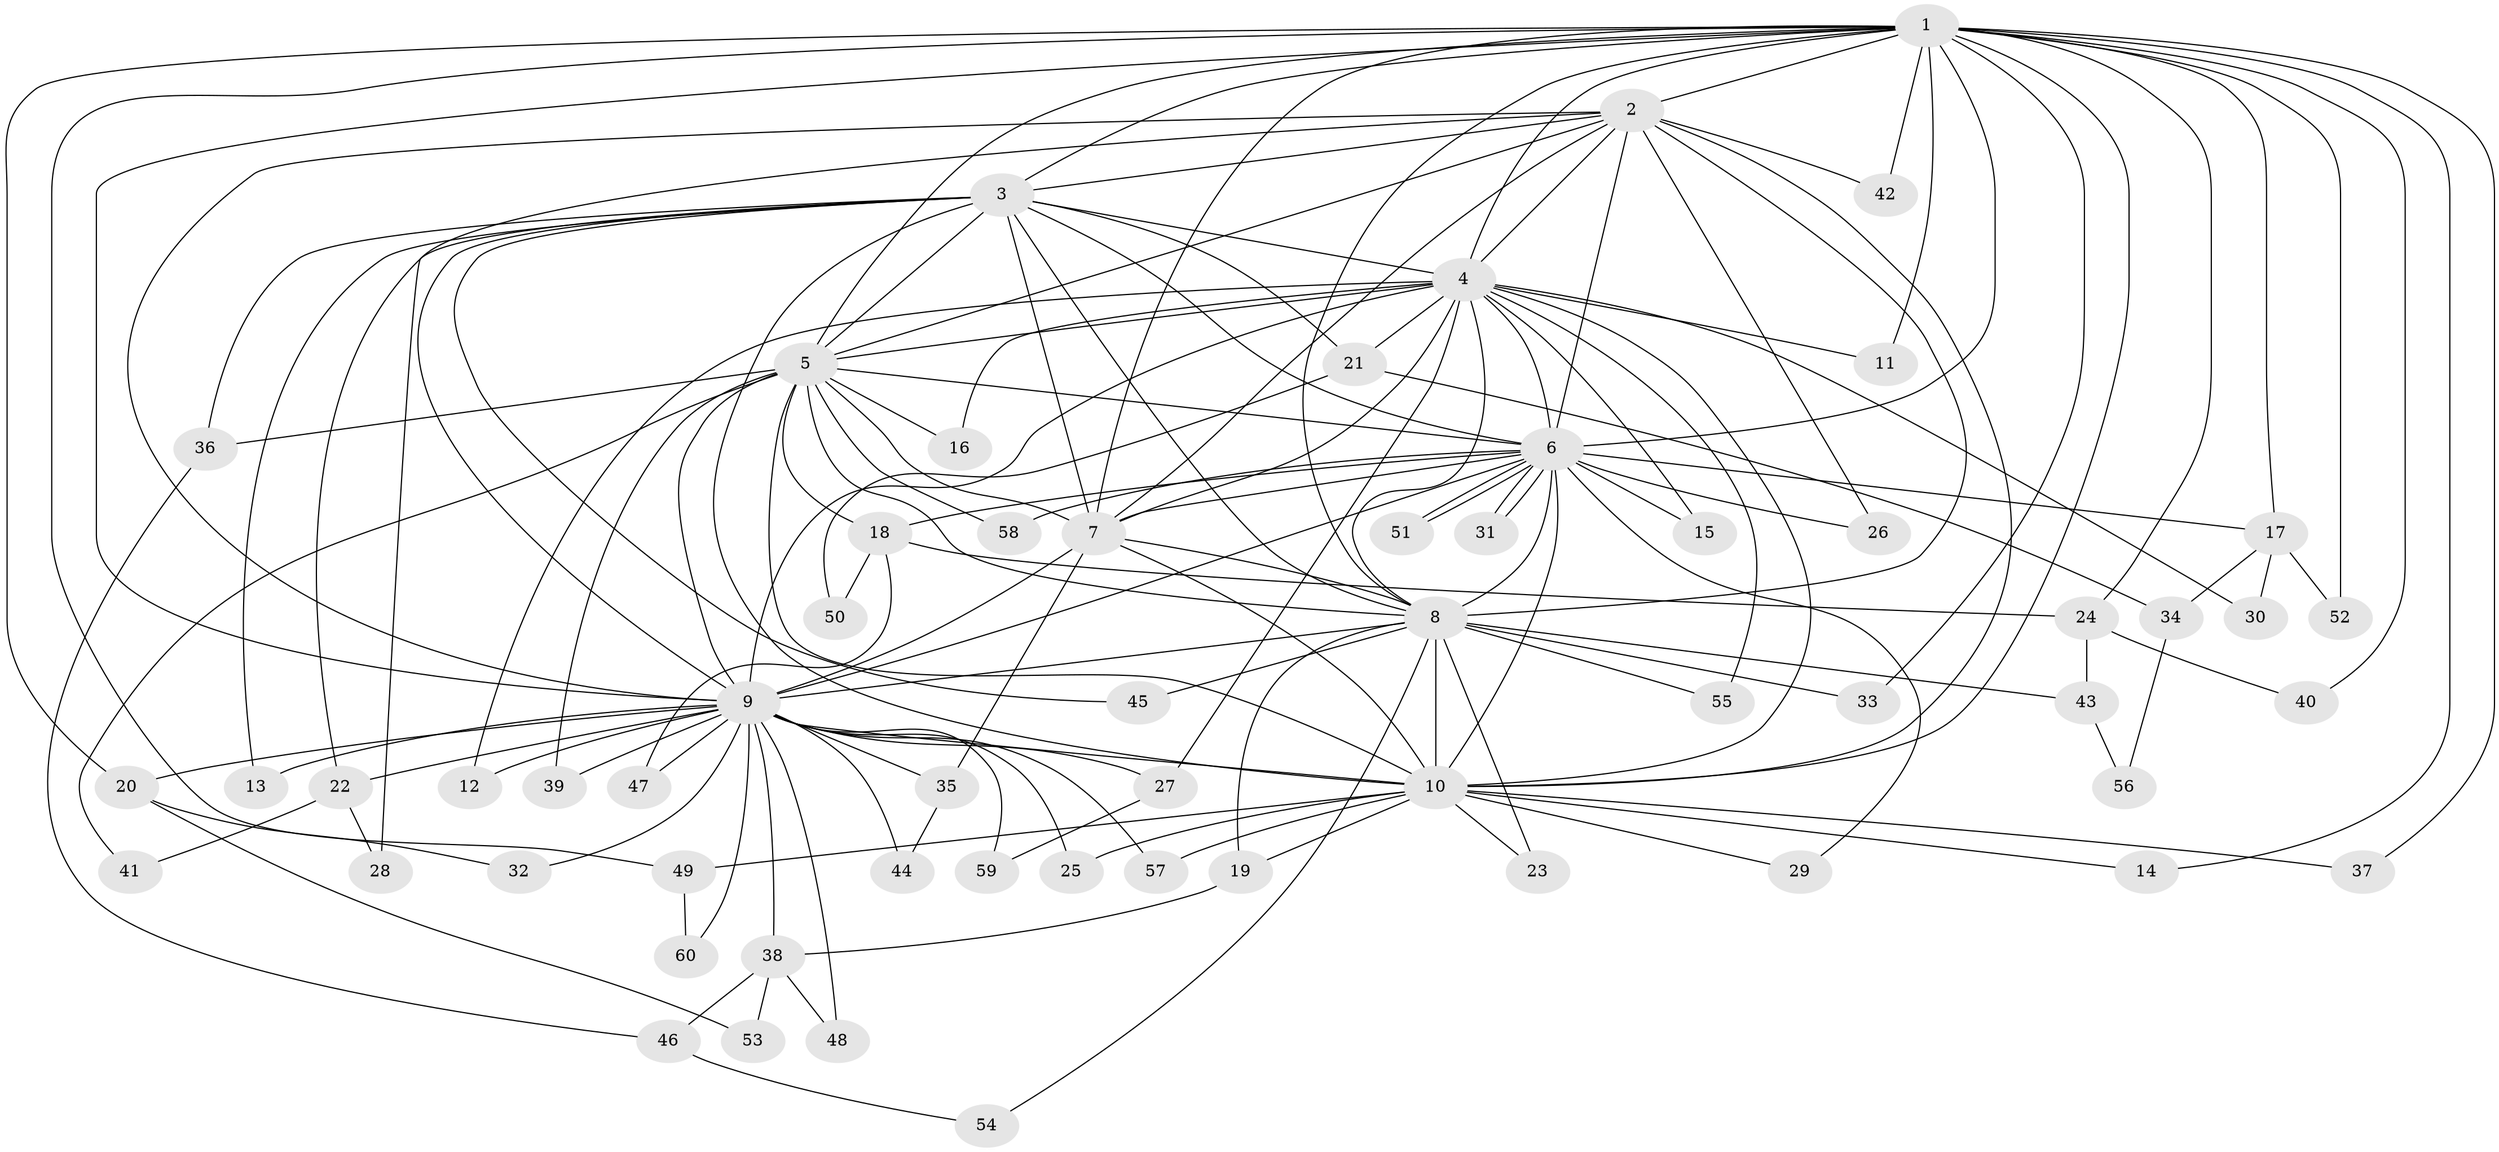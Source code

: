 // Generated by graph-tools (version 1.1) at 2025/13/03/09/25 04:13:56]
// undirected, 60 vertices, 145 edges
graph export_dot {
graph [start="1"]
  node [color=gray90,style=filled];
  1;
  2;
  3;
  4;
  5;
  6;
  7;
  8;
  9;
  10;
  11;
  12;
  13;
  14;
  15;
  16;
  17;
  18;
  19;
  20;
  21;
  22;
  23;
  24;
  25;
  26;
  27;
  28;
  29;
  30;
  31;
  32;
  33;
  34;
  35;
  36;
  37;
  38;
  39;
  40;
  41;
  42;
  43;
  44;
  45;
  46;
  47;
  48;
  49;
  50;
  51;
  52;
  53;
  54;
  55;
  56;
  57;
  58;
  59;
  60;
  1 -- 2;
  1 -- 3;
  1 -- 4;
  1 -- 5;
  1 -- 6;
  1 -- 7;
  1 -- 8;
  1 -- 9;
  1 -- 10;
  1 -- 11;
  1 -- 14;
  1 -- 17;
  1 -- 20;
  1 -- 24;
  1 -- 33;
  1 -- 37;
  1 -- 40;
  1 -- 42;
  1 -- 49;
  1 -- 52;
  2 -- 3;
  2 -- 4;
  2 -- 5;
  2 -- 6;
  2 -- 7;
  2 -- 8;
  2 -- 9;
  2 -- 10;
  2 -- 26;
  2 -- 28;
  2 -- 42;
  3 -- 4;
  3 -- 5;
  3 -- 6;
  3 -- 7;
  3 -- 8;
  3 -- 9;
  3 -- 10;
  3 -- 13;
  3 -- 21;
  3 -- 22;
  3 -- 36;
  3 -- 45;
  4 -- 5;
  4 -- 6;
  4 -- 7;
  4 -- 8;
  4 -- 9;
  4 -- 10;
  4 -- 11;
  4 -- 12;
  4 -- 15;
  4 -- 16;
  4 -- 21;
  4 -- 27;
  4 -- 30;
  4 -- 55;
  5 -- 6;
  5 -- 7;
  5 -- 8;
  5 -- 9;
  5 -- 10;
  5 -- 16;
  5 -- 18;
  5 -- 36;
  5 -- 39;
  5 -- 41;
  5 -- 58;
  6 -- 7;
  6 -- 8;
  6 -- 9;
  6 -- 10;
  6 -- 15;
  6 -- 17;
  6 -- 18;
  6 -- 26;
  6 -- 29;
  6 -- 31;
  6 -- 31;
  6 -- 51;
  6 -- 51;
  6 -- 58;
  7 -- 8;
  7 -- 9;
  7 -- 10;
  7 -- 35;
  8 -- 9;
  8 -- 10;
  8 -- 19;
  8 -- 23;
  8 -- 33;
  8 -- 43;
  8 -- 45;
  8 -- 54;
  8 -- 55;
  9 -- 10;
  9 -- 12;
  9 -- 13;
  9 -- 20;
  9 -- 22;
  9 -- 25;
  9 -- 27;
  9 -- 32;
  9 -- 35;
  9 -- 38;
  9 -- 39;
  9 -- 44;
  9 -- 47;
  9 -- 48;
  9 -- 57;
  9 -- 59;
  9 -- 60;
  10 -- 14;
  10 -- 19;
  10 -- 23;
  10 -- 25;
  10 -- 29;
  10 -- 37;
  10 -- 49;
  10 -- 57;
  17 -- 30;
  17 -- 34;
  17 -- 52;
  18 -- 24;
  18 -- 47;
  18 -- 50;
  19 -- 38;
  20 -- 32;
  20 -- 53;
  21 -- 34;
  21 -- 50;
  22 -- 28;
  22 -- 41;
  24 -- 40;
  24 -- 43;
  27 -- 59;
  34 -- 56;
  35 -- 44;
  36 -- 46;
  38 -- 46;
  38 -- 48;
  38 -- 53;
  43 -- 56;
  46 -- 54;
  49 -- 60;
}
